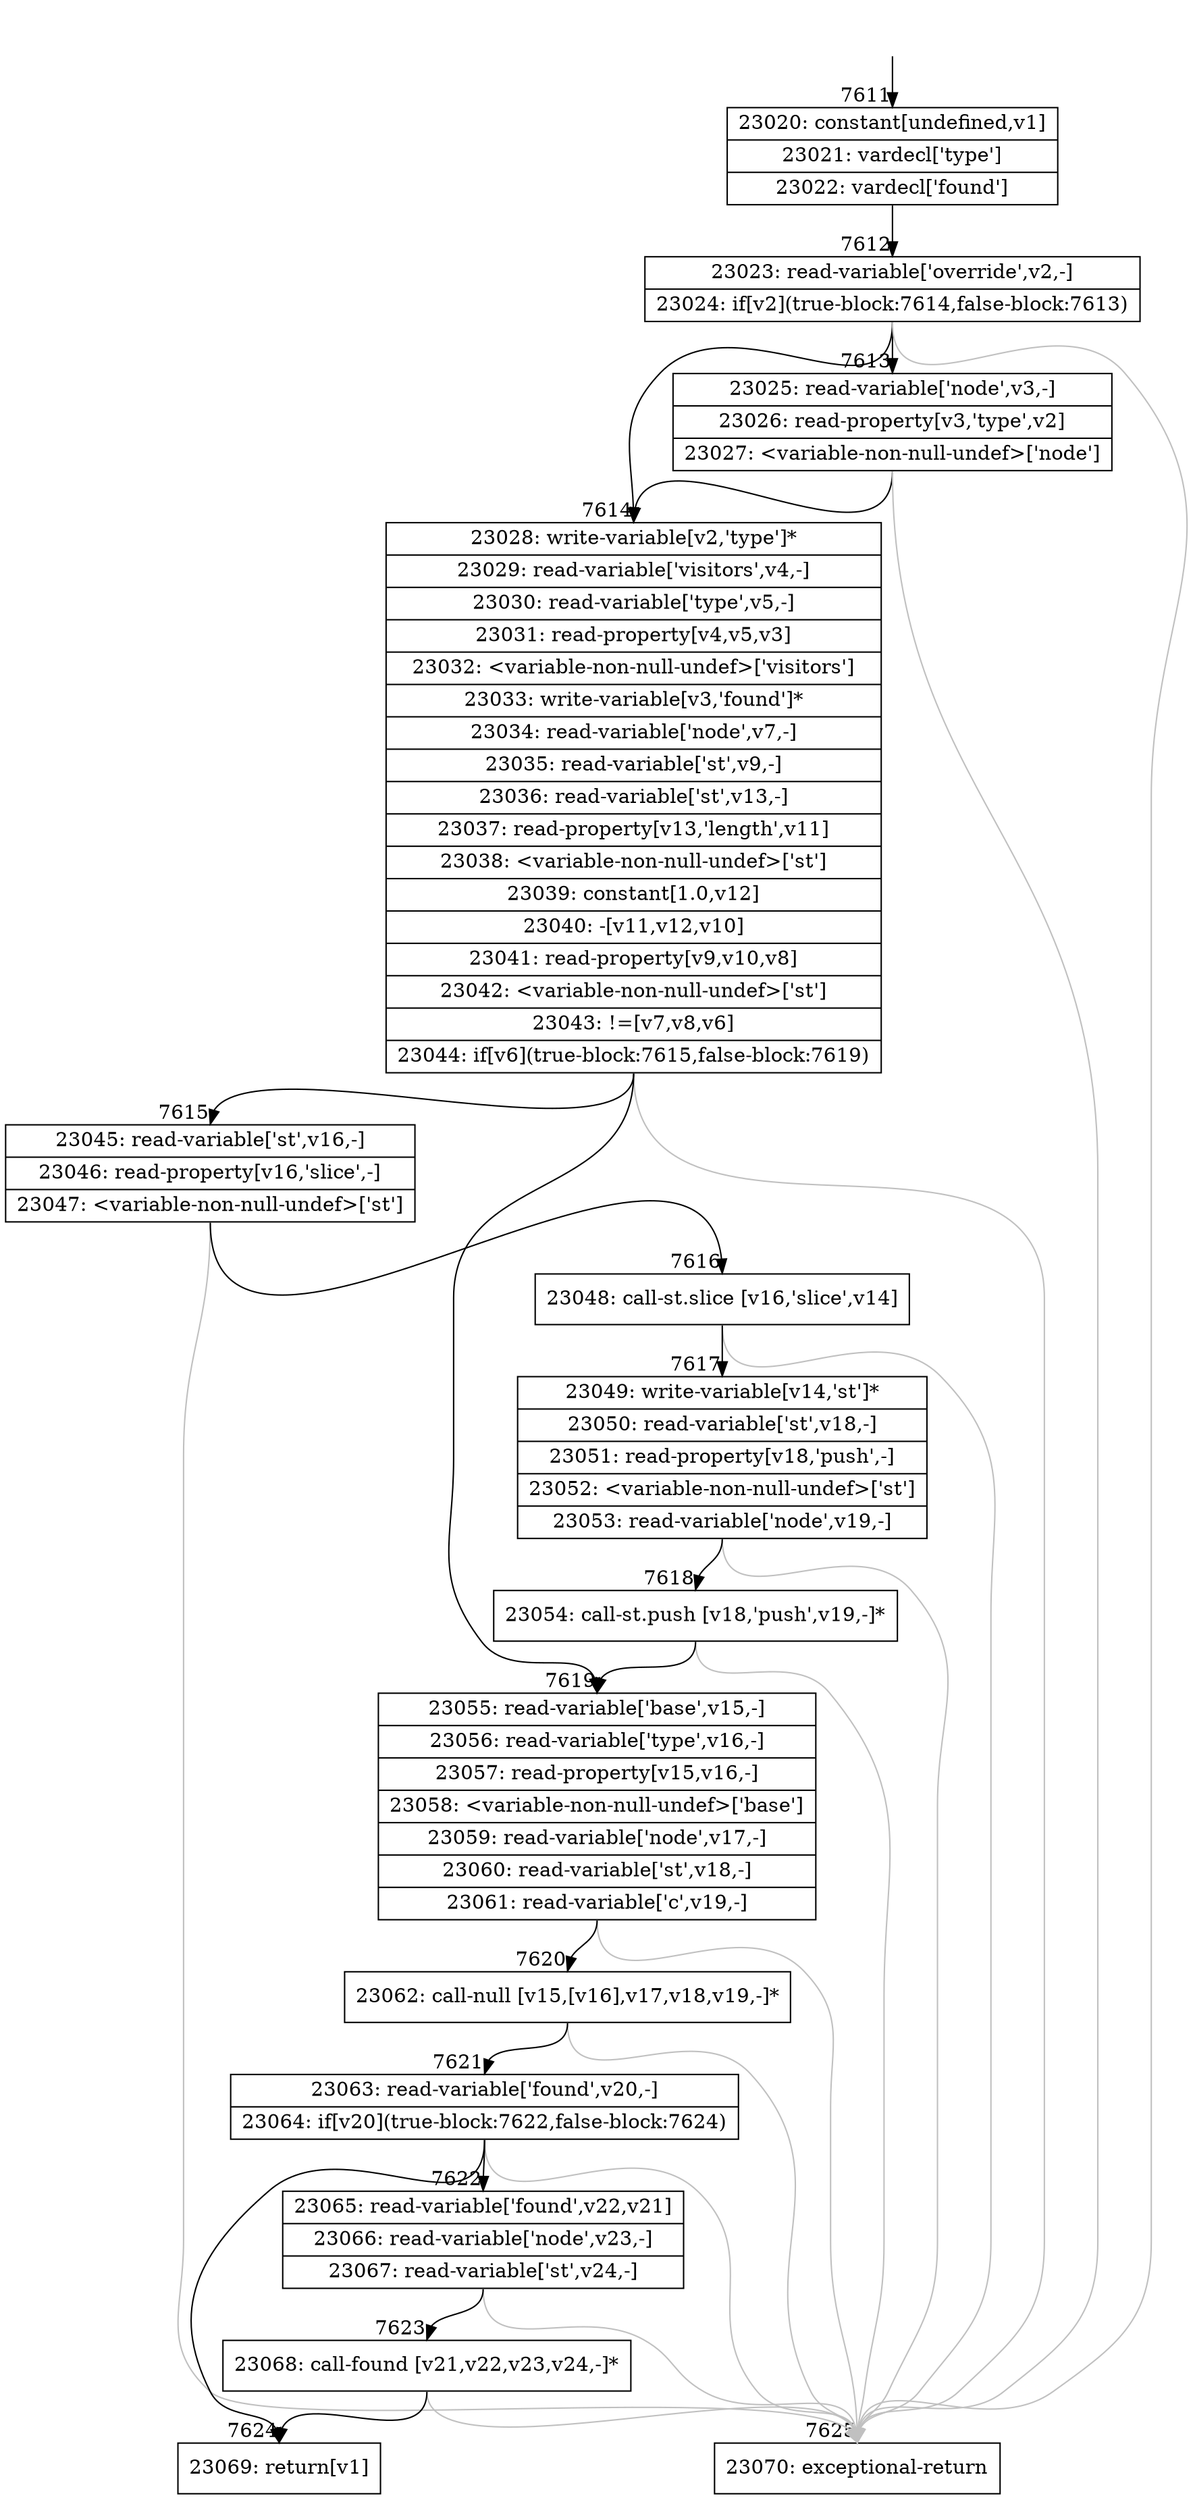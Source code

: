 digraph {
rankdir="TD"
BB_entry405[shape=none,label=""];
BB_entry405 -> BB7611 [tailport=s, headport=n, headlabel="    7611"]
BB7611 [shape=record label="{23020: constant[undefined,v1]|23021: vardecl['type']|23022: vardecl['found']}" ] 
BB7611 -> BB7612 [tailport=s, headport=n, headlabel="      7612"]
BB7612 [shape=record label="{23023: read-variable['override',v2,-]|23024: if[v2](true-block:7614,false-block:7613)}" ] 
BB7612 -> BB7614 [tailport=s, headport=n, headlabel="      7614"]
BB7612 -> BB7613 [tailport=s, headport=n, headlabel="      7613"]
BB7612 -> BB7625 [tailport=s, headport=n, color=gray, headlabel="      7625"]
BB7613 [shape=record label="{23025: read-variable['node',v3,-]|23026: read-property[v3,'type',v2]|23027: \<variable-non-null-undef\>['node']}" ] 
BB7613 -> BB7614 [tailport=s, headport=n]
BB7613 -> BB7625 [tailport=s, headport=n, color=gray]
BB7614 [shape=record label="{23028: write-variable[v2,'type']*|23029: read-variable['visitors',v4,-]|23030: read-variable['type',v5,-]|23031: read-property[v4,v5,v3]|23032: \<variable-non-null-undef\>['visitors']|23033: write-variable[v3,'found']*|23034: read-variable['node',v7,-]|23035: read-variable['st',v9,-]|23036: read-variable['st',v13,-]|23037: read-property[v13,'length',v11]|23038: \<variable-non-null-undef\>['st']|23039: constant[1.0,v12]|23040: -[v11,v12,v10]|23041: read-property[v9,v10,v8]|23042: \<variable-non-null-undef\>['st']|23043: !=[v7,v8,v6]|23044: if[v6](true-block:7615,false-block:7619)}" ] 
BB7614 -> BB7615 [tailport=s, headport=n, headlabel="      7615"]
BB7614 -> BB7619 [tailport=s, headport=n, headlabel="      7619"]
BB7614 -> BB7625 [tailport=s, headport=n, color=gray]
BB7615 [shape=record label="{23045: read-variable['st',v16,-]|23046: read-property[v16,'slice',-]|23047: \<variable-non-null-undef\>['st']}" ] 
BB7615 -> BB7616 [tailport=s, headport=n, headlabel="      7616"]
BB7615 -> BB7625 [tailport=s, headport=n, color=gray]
BB7616 [shape=record label="{23048: call-st.slice [v16,'slice',v14]}" ] 
BB7616 -> BB7617 [tailport=s, headport=n, headlabel="      7617"]
BB7616 -> BB7625 [tailport=s, headport=n, color=gray]
BB7617 [shape=record label="{23049: write-variable[v14,'st']*|23050: read-variable['st',v18,-]|23051: read-property[v18,'push',-]|23052: \<variable-non-null-undef\>['st']|23053: read-variable['node',v19,-]}" ] 
BB7617 -> BB7618 [tailport=s, headport=n, headlabel="      7618"]
BB7617 -> BB7625 [tailport=s, headport=n, color=gray]
BB7618 [shape=record label="{23054: call-st.push [v18,'push',v19,-]*}" ] 
BB7618 -> BB7619 [tailport=s, headport=n]
BB7618 -> BB7625 [tailport=s, headport=n, color=gray]
BB7619 [shape=record label="{23055: read-variable['base',v15,-]|23056: read-variable['type',v16,-]|23057: read-property[v15,v16,-]|23058: \<variable-non-null-undef\>['base']|23059: read-variable['node',v17,-]|23060: read-variable['st',v18,-]|23061: read-variable['c',v19,-]}" ] 
BB7619 -> BB7620 [tailport=s, headport=n, headlabel="      7620"]
BB7619 -> BB7625 [tailport=s, headport=n, color=gray]
BB7620 [shape=record label="{23062: call-null [v15,[v16],v17,v18,v19,-]*}" ] 
BB7620 -> BB7621 [tailport=s, headport=n, headlabel="      7621"]
BB7620 -> BB7625 [tailport=s, headport=n, color=gray]
BB7621 [shape=record label="{23063: read-variable['found',v20,-]|23064: if[v20](true-block:7622,false-block:7624)}" ] 
BB7621 -> BB7622 [tailport=s, headport=n, headlabel="      7622"]
BB7621 -> BB7624 [tailport=s, headport=n, headlabel="      7624"]
BB7621 -> BB7625 [tailport=s, headport=n, color=gray]
BB7622 [shape=record label="{23065: read-variable['found',v22,v21]|23066: read-variable['node',v23,-]|23067: read-variable['st',v24,-]}" ] 
BB7622 -> BB7623 [tailport=s, headport=n, headlabel="      7623"]
BB7622 -> BB7625 [tailport=s, headport=n, color=gray]
BB7623 [shape=record label="{23068: call-found [v21,v22,v23,v24,-]*}" ] 
BB7623 -> BB7624 [tailport=s, headport=n]
BB7623 -> BB7625 [tailport=s, headport=n, color=gray]
BB7624 [shape=record label="{23069: return[v1]}" ] 
BB7625 [shape=record label="{23070: exceptional-return}" ] 
//#$~ 7163
}
